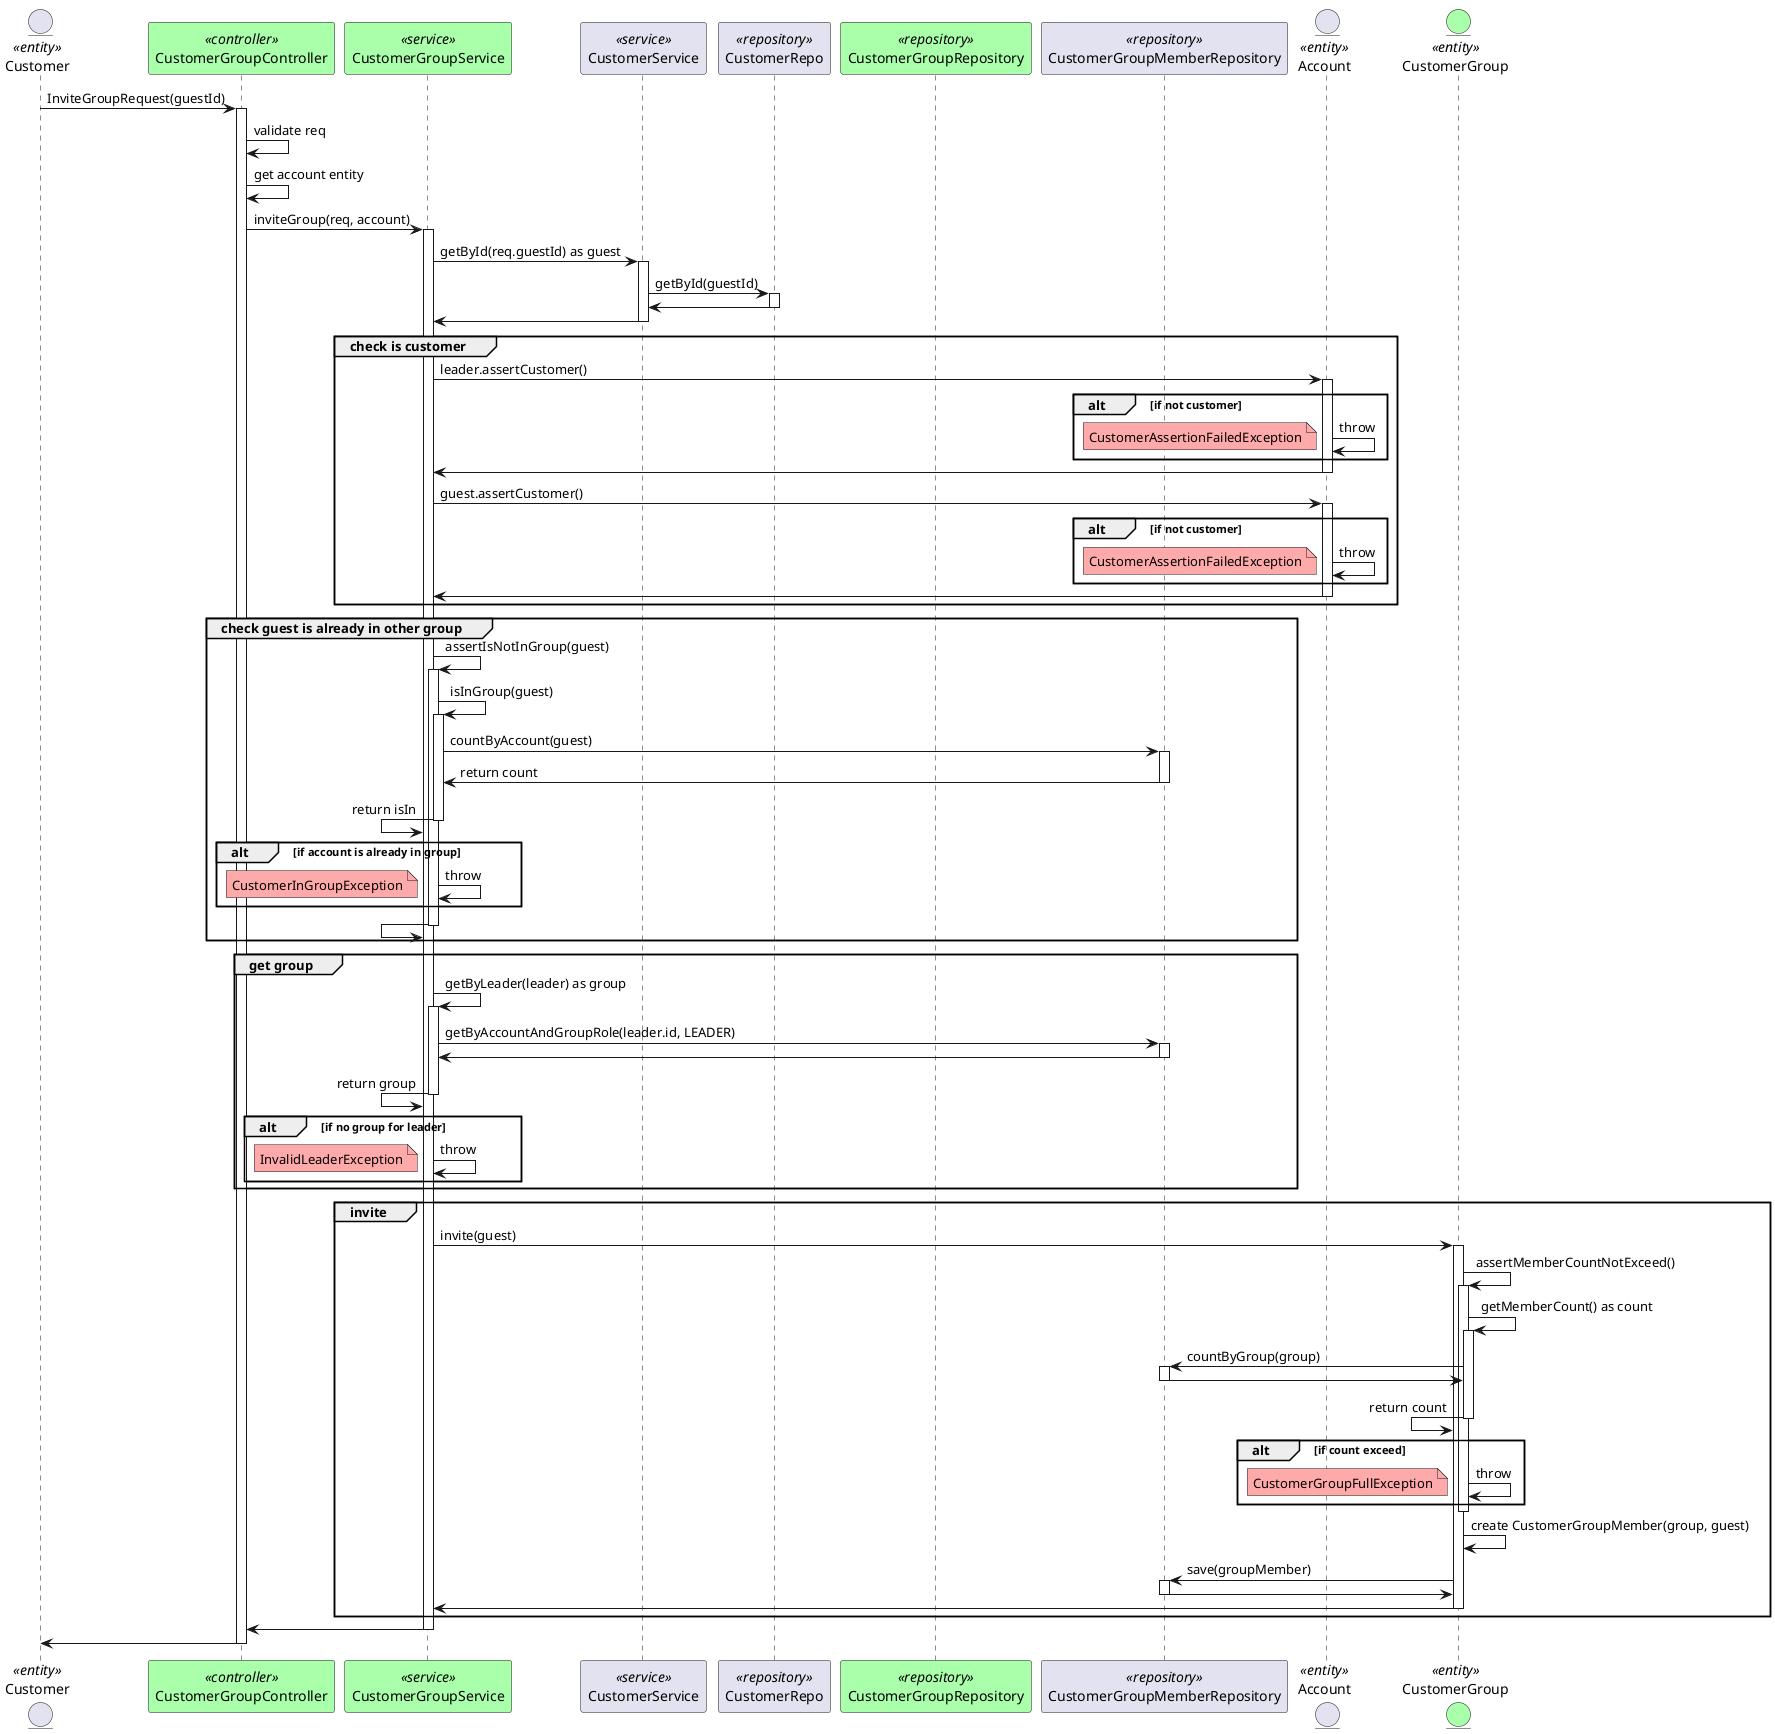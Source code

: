 @startuml

entity customer as "Customer" <<entity>>

participant customerGroupController as "CustomerGroupController" <<controller>> #aaffaa
participant customerGroupService as "CustomerGroupService" <<service>> #aaffaa

participant customerService as "CustomerService" <<service>>
participant customerRepo as "CustomerRepo" <<repository>>

participant customerGroupRepo as "CustomerGroupRepository" <<repository>> #aaffaa
participant customerGroupMemberRepo as "CustomerGroupMemberRepository" <<repository>>

entity account as "Account" <<entity>>
entity customerGroup as "CustomerGroup" <<entity>> #aaffaa


customer -> customerGroupController: InviteGroupRequest(guestId)
activate customerGroupController

customerGroupController -> customerGroupController: validate req
customerGroupController -> customerGroupController: get account entity

customerGroupController -> customerGroupService: inviteGroup(req, account)
activate customerGroupService

customerGroupService -> customerService: getById(req.guestId) as guest
activate customerService
customerService -> customerRepo: getById(guestId)
activate customerRepo

customerService <- customerRepo:
deactivate customerRepo
customerGroupService <- customerService:
deactivate customerService

group check is customer
    customerGroupService -> account: leader.assertCustomer()
    activate account
    alt if not customer
        account -> account: throw
        note left #ffaaaa: CustomerAssertionFailedException
    end
    customerGroupService <- account:
    deactivate account

    customerGroupService -> account: guest.assertCustomer()
    activate account
    alt if not customer
        account -> account: throw
        note left #ffaaaa: CustomerAssertionFailedException
    end
    customerGroupService <- account:
    deactivate account
end

group check guest is already in other group
    customerGroupService -> customerGroupService: assertIsNotInGroup(guest)
    activate customerGroupService

    customerGroupService -> customerGroupService: isInGroup(guest)
    activate customerGroupService

    customerGroupService -> customerGroupMemberRepo: countByAccount(guest)
    activate customerGroupMemberRepo
    customerGroupService <- customerGroupMemberRepo: return count
    deactivate customerGroupMemberRepo

    customerGroupService <- customerGroupService: return isIn
    deactivate customerGroupService

    alt if account is already in group
        customerGroupService -> customerGroupService: throw
        note left #ffaaaa: CustomerInGroupException
    end

    customerGroupService <- customerGroupService:
    deactivate customerGroupService
end

group get group
    customerGroupService -> customerGroupService: getByLeader(leader) as group
    activate customerGroupService
    customerGroupService -> customerGroupMemberRepo: getByAccountAndGroupRole(leader.id, LEADER)
    activate customerGroupMemberRepo

    customerGroupService <- customerGroupMemberRepo:
    deactivate customerGroupMemberRepo
    customerGroupService <- customerGroupService: return group
    deactivate customerGroupService

    alt if no group for leader
        customerGroupService -> customerGroupService: throw
        note left #ffaaaa: InvalidLeaderException
    end
end

group invite
    customerGroupService -> customerGroup: invite(guest)
    activate customerGroup

    customerGroup -> customerGroup: assertMemberCountNotExceed()
    activate customerGroup

    customerGroup -> customerGroup: getMemberCount() as count
    activate customerGroup

    customerGroup -> customerGroupMemberRepo: countByGroup(group)
    activate customerGroupMemberRepo

    customerGroup <- customerGroupMemberRepo:
    deactivate customerGroupMemberRepo

    customerGroup <- customerGroup: return count
    deactivate customerGroup

    alt if count exceed
        customerGroup -> customerGroup: throw
        note left #ffaaaa: CustomerGroupFullException
    end
    deactivate customerGroup

    customerGroup -> customerGroup: create CustomerGroupMember(group, guest)

    customerGroup -> customerGroupMemberRepo: save(groupMember)
    activate customerGroupMemberRepo

    customerGroup <- customerGroupMemberRepo:
    deactivate customerGroupMemberRepo

    customerGroupService <- customerGroup:
    deactivate customerGroup
end

customerGroupController <- customerGroupService:
deactivate customerGroupService

customer <- customerGroupController
deactivate customerGroupController

@enduml